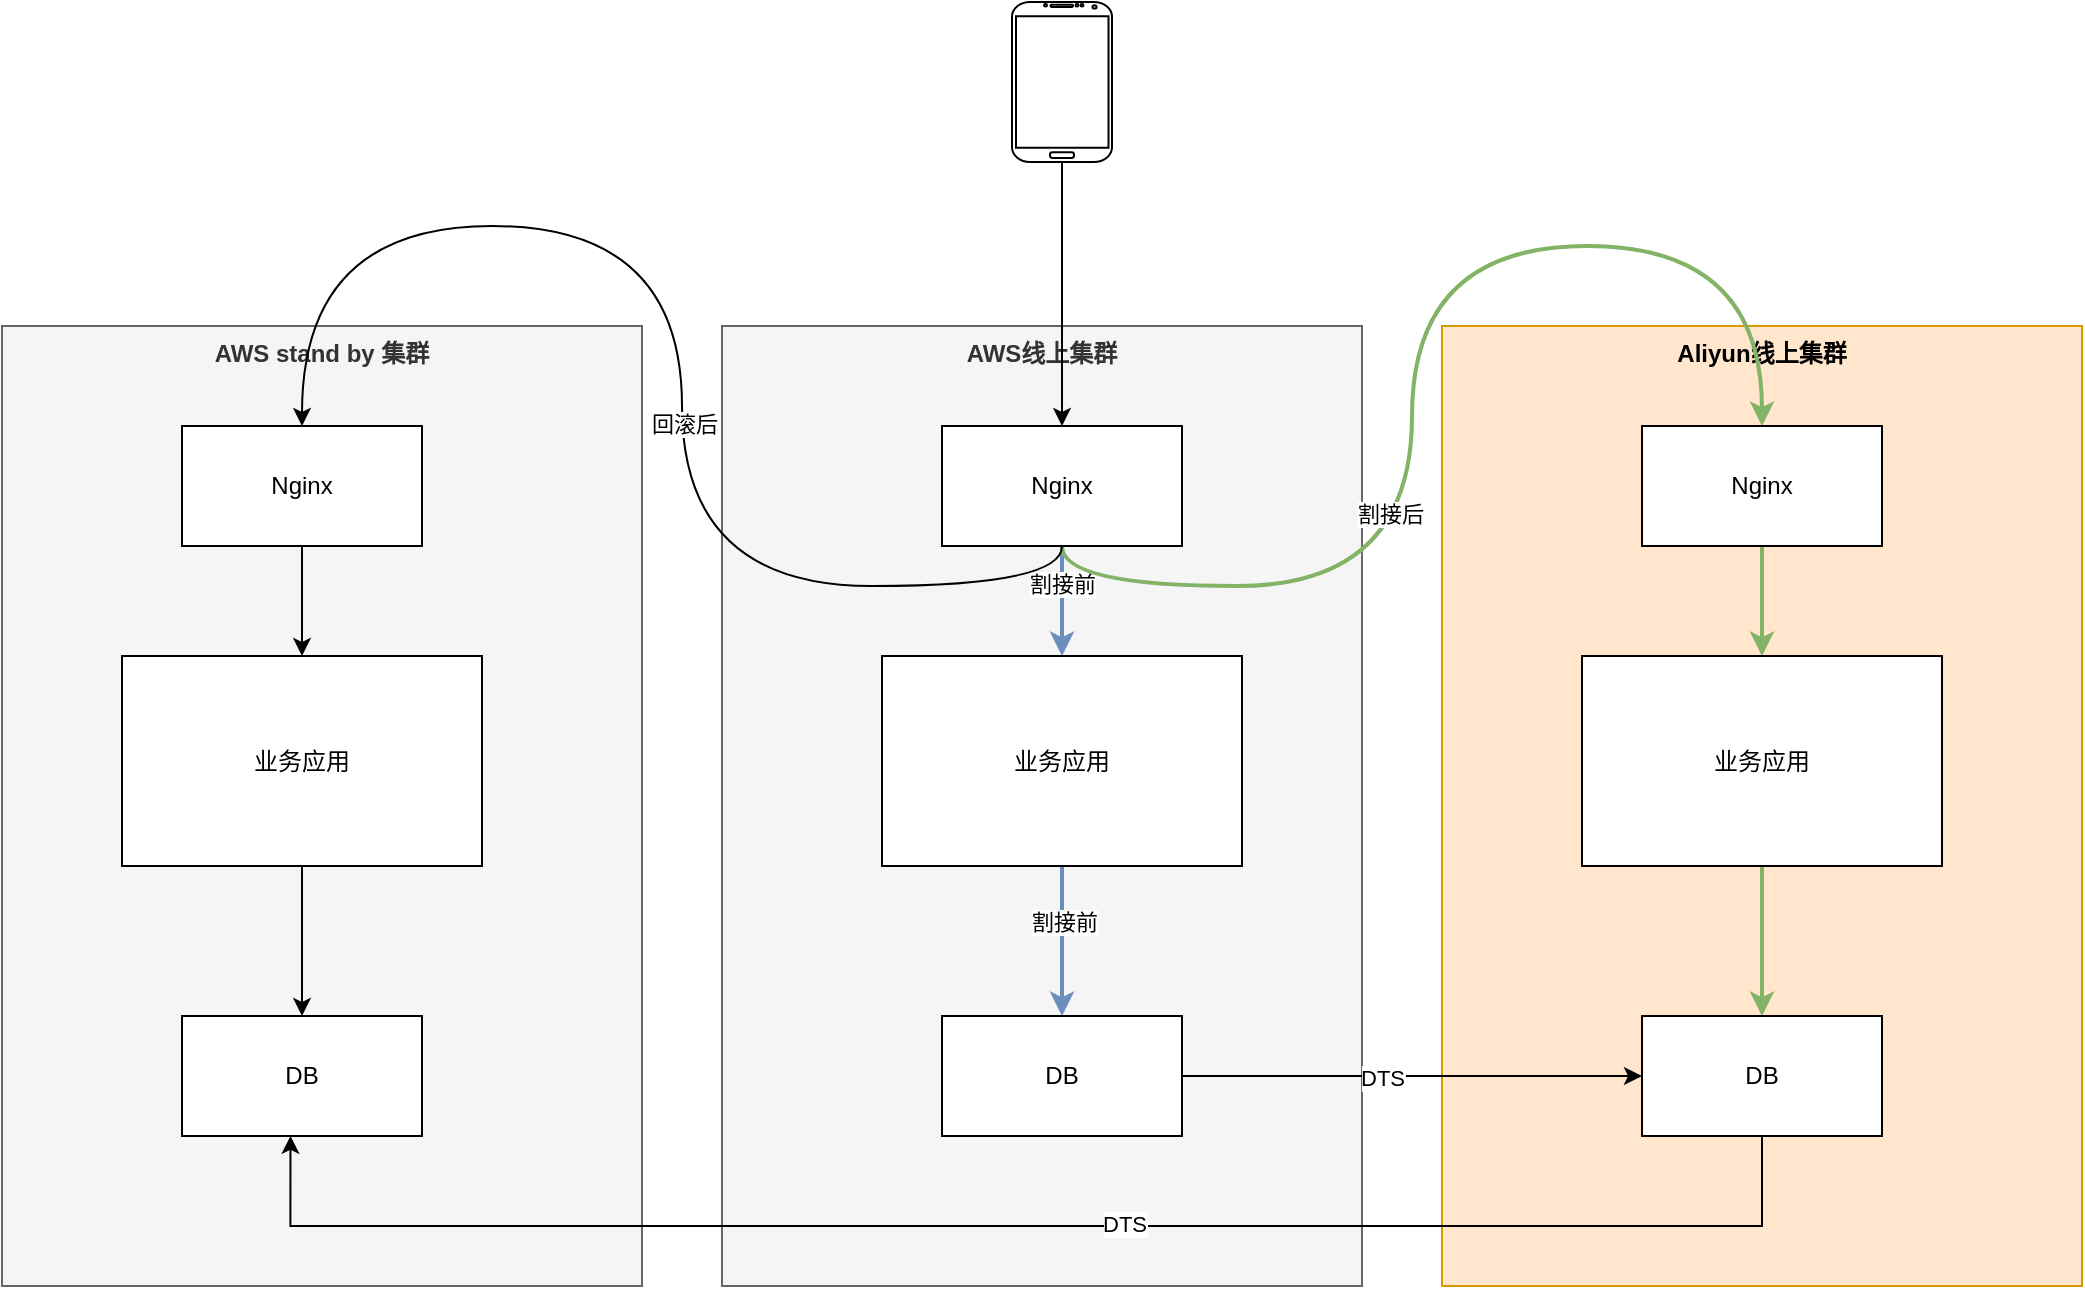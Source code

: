 <mxfile version="20.4.0" type="github">
  <diagram id="rUwS2WAfbIEo5yLDwSos" name="第 1 页">
    <mxGraphModel dx="1366" dy="878" grid="1" gridSize="10" guides="1" tooltips="1" connect="1" arrows="1" fold="1" page="1" pageScale="1" pageWidth="827" pageHeight="1169" math="0" shadow="0">
      <root>
        <mxCell id="0" />
        <mxCell id="1" parent="0" />
        <mxCell id="D7CA6JTIG6Gi_i2sohEu-2" value="AWS stand by 集群" style="rounded=0;whiteSpace=wrap;html=1;fillColor=#f5f5f5;fontColor=#333333;strokeColor=#666666;verticalAlign=top;fontStyle=1" vertex="1" parent="1">
          <mxGeometry x="40" y="240" width="320" height="480" as="geometry" />
        </mxCell>
        <mxCell id="D7CA6JTIG6Gi_i2sohEu-3" value="AWS线上集群" style="rounded=0;whiteSpace=wrap;html=1;verticalAlign=top;fontStyle=1;fillColor=#f5f5f5;fontColor=#333333;strokeColor=#666666;" vertex="1" parent="1">
          <mxGeometry x="400" y="240" width="320" height="480" as="geometry" />
        </mxCell>
        <mxCell id="D7CA6JTIG6Gi_i2sohEu-4" value="Aliyun线上集群" style="rounded=0;whiteSpace=wrap;html=1;verticalAlign=top;fontStyle=1;fillColor=#ffe6cc;strokeColor=#d79b00;" vertex="1" parent="1">
          <mxGeometry x="760" y="240" width="320" height="480" as="geometry" />
        </mxCell>
        <mxCell id="D7CA6JTIG6Gi_i2sohEu-25" style="edgeStyle=orthogonalEdgeStyle;rounded=0;orthogonalLoop=1;jettySize=auto;html=1;entryX=0.5;entryY=0;entryDx=0;entryDy=0;" edge="1" parent="1" source="D7CA6JTIG6Gi_i2sohEu-5" target="D7CA6JTIG6Gi_i2sohEu-7">
          <mxGeometry relative="1" as="geometry" />
        </mxCell>
        <mxCell id="D7CA6JTIG6Gi_i2sohEu-5" value="" style="verticalLabelPosition=bottom;verticalAlign=top;html=1;shadow=0;dashed=0;strokeWidth=1;shape=mxgraph.android.phone2;strokeColor=#000000;" vertex="1" parent="1">
          <mxGeometry x="545" y="78" width="50" height="80" as="geometry" />
        </mxCell>
        <mxCell id="D7CA6JTIG6Gi_i2sohEu-23" style="edgeStyle=orthogonalEdgeStyle;rounded=0;orthogonalLoop=1;jettySize=auto;html=1;entryX=0.5;entryY=0;entryDx=0;entryDy=0;" edge="1" parent="1" source="D7CA6JTIG6Gi_i2sohEu-6" target="D7CA6JTIG6Gi_i2sohEu-9">
          <mxGeometry relative="1" as="geometry" />
        </mxCell>
        <mxCell id="D7CA6JTIG6Gi_i2sohEu-6" value="Nginx" style="rounded=0;whiteSpace=wrap;html=1;" vertex="1" parent="1">
          <mxGeometry x="130" y="290" width="120" height="60" as="geometry" />
        </mxCell>
        <mxCell id="D7CA6JTIG6Gi_i2sohEu-17" style="edgeStyle=orthogonalEdgeStyle;rounded=0;orthogonalLoop=1;jettySize=auto;html=1;entryX=0.5;entryY=0;entryDx=0;entryDy=0;fillColor=#dae8fc;strokeColor=#6c8ebf;strokeWidth=2;" edge="1" parent="1" source="D7CA6JTIG6Gi_i2sohEu-7" target="D7CA6JTIG6Gi_i2sohEu-10">
          <mxGeometry relative="1" as="geometry" />
        </mxCell>
        <mxCell id="D7CA6JTIG6Gi_i2sohEu-26" value="割接前" style="edgeLabel;html=1;align=center;verticalAlign=middle;resizable=0;points=[];" vertex="1" connectable="0" parent="D7CA6JTIG6Gi_i2sohEu-17">
          <mxGeometry x="-0.315" relative="1" as="geometry">
            <mxPoint as="offset" />
          </mxGeometry>
        </mxCell>
        <mxCell id="D7CA6JTIG6Gi_i2sohEu-28" style="edgeStyle=orthogonalEdgeStyle;rounded=0;orthogonalLoop=1;jettySize=auto;html=1;entryX=0.5;entryY=0;entryDx=0;entryDy=0;curved=1;exitX=0.5;exitY=1;exitDx=0;exitDy=0;fillColor=#d5e8d4;strokeColor=#82b366;strokeWidth=2;" edge="1" parent="1" source="D7CA6JTIG6Gi_i2sohEu-7" target="D7CA6JTIG6Gi_i2sohEu-8">
          <mxGeometry relative="1" as="geometry">
            <Array as="points">
              <mxPoint x="570" y="370" />
              <mxPoint x="745" y="370" />
              <mxPoint x="745" y="200" />
              <mxPoint x="920" y="200" />
            </Array>
          </mxGeometry>
        </mxCell>
        <mxCell id="D7CA6JTIG6Gi_i2sohEu-29" value="割接后" style="edgeLabel;html=1;align=center;verticalAlign=middle;resizable=0;points=[];" vertex="1" connectable="0" parent="D7CA6JTIG6Gi_i2sohEu-28">
          <mxGeometry x="-0.267" y="11" relative="1" as="geometry">
            <mxPoint as="offset" />
          </mxGeometry>
        </mxCell>
        <mxCell id="D7CA6JTIG6Gi_i2sohEu-30" style="edgeStyle=orthogonalEdgeStyle;curved=1;rounded=0;orthogonalLoop=1;jettySize=auto;html=1;entryX=0.5;entryY=0;entryDx=0;entryDy=0;exitX=0.5;exitY=1;exitDx=0;exitDy=0;" edge="1" parent="1" source="D7CA6JTIG6Gi_i2sohEu-7" target="D7CA6JTIG6Gi_i2sohEu-6">
          <mxGeometry relative="1" as="geometry">
            <Array as="points">
              <mxPoint x="570" y="370" />
              <mxPoint x="380" y="370" />
              <mxPoint x="380" y="190" />
              <mxPoint x="190" y="190" />
            </Array>
          </mxGeometry>
        </mxCell>
        <mxCell id="D7CA6JTIG6Gi_i2sohEu-31" value="回滚后" style="edgeLabel;html=1;align=center;verticalAlign=middle;resizable=0;points=[];" vertex="1" connectable="0" parent="D7CA6JTIG6Gi_i2sohEu-30">
          <mxGeometry x="-0.144" y="-1" relative="1" as="geometry">
            <mxPoint as="offset" />
          </mxGeometry>
        </mxCell>
        <mxCell id="D7CA6JTIG6Gi_i2sohEu-7" value="Nginx" style="rounded=0;whiteSpace=wrap;html=1;" vertex="1" parent="1">
          <mxGeometry x="510" y="290" width="120" height="60" as="geometry" />
        </mxCell>
        <mxCell id="D7CA6JTIG6Gi_i2sohEu-16" style="edgeStyle=orthogonalEdgeStyle;rounded=0;orthogonalLoop=1;jettySize=auto;html=1;entryX=0.5;entryY=0;entryDx=0;entryDy=0;fillColor=#d5e8d4;strokeColor=#82b366;strokeWidth=2;" edge="1" parent="1" source="D7CA6JTIG6Gi_i2sohEu-8" target="D7CA6JTIG6Gi_i2sohEu-11">
          <mxGeometry relative="1" as="geometry" />
        </mxCell>
        <mxCell id="D7CA6JTIG6Gi_i2sohEu-8" value="Nginx" style="rounded=0;whiteSpace=wrap;html=1;" vertex="1" parent="1">
          <mxGeometry x="860" y="290" width="120" height="60" as="geometry" />
        </mxCell>
        <mxCell id="D7CA6JTIG6Gi_i2sohEu-24" style="edgeStyle=orthogonalEdgeStyle;rounded=0;orthogonalLoop=1;jettySize=auto;html=1;entryX=0.5;entryY=0;entryDx=0;entryDy=0;" edge="1" parent="1" source="D7CA6JTIG6Gi_i2sohEu-9" target="D7CA6JTIG6Gi_i2sohEu-12">
          <mxGeometry relative="1" as="geometry" />
        </mxCell>
        <mxCell id="D7CA6JTIG6Gi_i2sohEu-9" value="业务应用" style="rounded=0;whiteSpace=wrap;html=1;" vertex="1" parent="1">
          <mxGeometry x="100" y="405" width="180" height="105" as="geometry" />
        </mxCell>
        <mxCell id="D7CA6JTIG6Gi_i2sohEu-18" style="edgeStyle=orthogonalEdgeStyle;rounded=0;orthogonalLoop=1;jettySize=auto;html=1;entryX=0.5;entryY=0;entryDx=0;entryDy=0;fillColor=#dae8fc;strokeColor=#6c8ebf;strokeWidth=2;" edge="1" parent="1" source="D7CA6JTIG6Gi_i2sohEu-10" target="D7CA6JTIG6Gi_i2sohEu-13">
          <mxGeometry relative="1" as="geometry" />
        </mxCell>
        <mxCell id="D7CA6JTIG6Gi_i2sohEu-27" value="割接前" style="edgeLabel;html=1;align=center;verticalAlign=middle;resizable=0;points=[];" vertex="1" connectable="0" parent="D7CA6JTIG6Gi_i2sohEu-18">
          <mxGeometry x="-0.273" y="1" relative="1" as="geometry">
            <mxPoint as="offset" />
          </mxGeometry>
        </mxCell>
        <mxCell id="D7CA6JTIG6Gi_i2sohEu-10" value="业务应用" style="rounded=0;whiteSpace=wrap;html=1;" vertex="1" parent="1">
          <mxGeometry x="480" y="405" width="180" height="105" as="geometry" />
        </mxCell>
        <mxCell id="D7CA6JTIG6Gi_i2sohEu-19" style="edgeStyle=orthogonalEdgeStyle;rounded=0;orthogonalLoop=1;jettySize=auto;html=1;entryX=0.5;entryY=0;entryDx=0;entryDy=0;fillColor=#d5e8d4;strokeColor=#82b366;strokeWidth=2;" edge="1" parent="1" source="D7CA6JTIG6Gi_i2sohEu-11" target="D7CA6JTIG6Gi_i2sohEu-14">
          <mxGeometry relative="1" as="geometry" />
        </mxCell>
        <mxCell id="D7CA6JTIG6Gi_i2sohEu-11" value="业务应用" style="rounded=0;whiteSpace=wrap;html=1;" vertex="1" parent="1">
          <mxGeometry x="830" y="405" width="180" height="105" as="geometry" />
        </mxCell>
        <mxCell id="D7CA6JTIG6Gi_i2sohEu-12" value="DB" style="rounded=0;whiteSpace=wrap;html=1;" vertex="1" parent="1">
          <mxGeometry x="130" y="585" width="120" height="60" as="geometry" />
        </mxCell>
        <mxCell id="D7CA6JTIG6Gi_i2sohEu-15" style="edgeStyle=orthogonalEdgeStyle;rounded=0;orthogonalLoop=1;jettySize=auto;html=1;entryX=0;entryY=0.5;entryDx=0;entryDy=0;" edge="1" parent="1" source="D7CA6JTIG6Gi_i2sohEu-13" target="D7CA6JTIG6Gi_i2sohEu-14">
          <mxGeometry relative="1" as="geometry" />
        </mxCell>
        <mxCell id="D7CA6JTIG6Gi_i2sohEu-21" value="DTS" style="edgeLabel;html=1;align=center;verticalAlign=middle;resizable=0;points=[];" vertex="1" connectable="0" parent="D7CA6JTIG6Gi_i2sohEu-15">
          <mxGeometry x="-0.13" y="-1" relative="1" as="geometry">
            <mxPoint as="offset" />
          </mxGeometry>
        </mxCell>
        <mxCell id="D7CA6JTIG6Gi_i2sohEu-13" value="DB" style="rounded=0;whiteSpace=wrap;html=1;" vertex="1" parent="1">
          <mxGeometry x="510" y="585" width="120" height="60" as="geometry" />
        </mxCell>
        <mxCell id="D7CA6JTIG6Gi_i2sohEu-20" style="edgeStyle=orthogonalEdgeStyle;rounded=0;orthogonalLoop=1;jettySize=auto;html=1;entryX=0.452;entryY=0.999;entryDx=0;entryDy=0;entryPerimeter=0;" edge="1" parent="1" source="D7CA6JTIG6Gi_i2sohEu-14" target="D7CA6JTIG6Gi_i2sohEu-12">
          <mxGeometry relative="1" as="geometry">
            <Array as="points">
              <mxPoint x="920" y="690" />
              <mxPoint x="184" y="690" />
            </Array>
          </mxGeometry>
        </mxCell>
        <mxCell id="D7CA6JTIG6Gi_i2sohEu-22" value="DTS" style="edgeLabel;html=1;align=center;verticalAlign=middle;resizable=0;points=[];" vertex="1" connectable="0" parent="D7CA6JTIG6Gi_i2sohEu-20">
          <mxGeometry x="-0.117" y="-1" relative="1" as="geometry">
            <mxPoint as="offset" />
          </mxGeometry>
        </mxCell>
        <mxCell id="D7CA6JTIG6Gi_i2sohEu-14" value="DB" style="rounded=0;whiteSpace=wrap;html=1;" vertex="1" parent="1">
          <mxGeometry x="860" y="585" width="120" height="60" as="geometry" />
        </mxCell>
      </root>
    </mxGraphModel>
  </diagram>
</mxfile>
